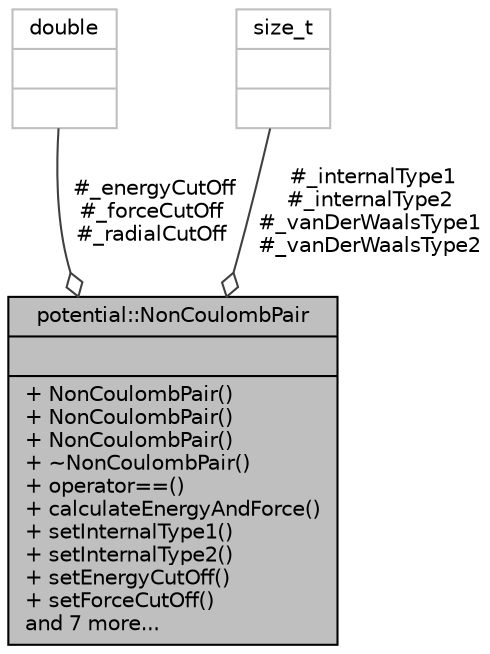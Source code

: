 digraph "potential::NonCoulombPair"
{
 // LATEX_PDF_SIZE
  edge [fontname="Helvetica",fontsize="10",labelfontname="Helvetica",labelfontsize="10"];
  node [fontname="Helvetica",fontsize="10",shape=record];
  Node1 [label="{potential::NonCoulombPair\n||+ NonCoulombPair()\l+ NonCoulombPair()\l+ NonCoulombPair()\l+ ~NonCoulombPair()\l+ operator==()\l+ calculateEnergyAndForce()\l+ setInternalType1()\l+ setInternalType2()\l+ setEnergyCutOff()\l+ setForceCutOff()\land 7 more...\l}",height=0.2,width=0.4,color="black", fillcolor="grey75", style="filled", fontcolor="black",tooltip="base class representing a pair of non-coulombic types"];
  Node2 -> Node1 [color="grey25",fontsize="10",style="solid",label=" #_energyCutOff\n#_forceCutOff\n#_radialCutOff" ,arrowhead="odiamond",fontname="Helvetica"];
  Node2 [label="{double\n||}",height=0.2,width=0.4,color="grey75", fillcolor="white", style="filled",tooltip=" "];
  Node3 -> Node1 [color="grey25",fontsize="10",style="solid",label=" #_internalType1\n#_internalType2\n#_vanDerWaalsType1\n#_vanDerWaalsType2" ,arrowhead="odiamond",fontname="Helvetica"];
  Node3 [label="{size_t\n||}",height=0.2,width=0.4,color="grey75", fillcolor="white", style="filled",tooltip=" "];
}
